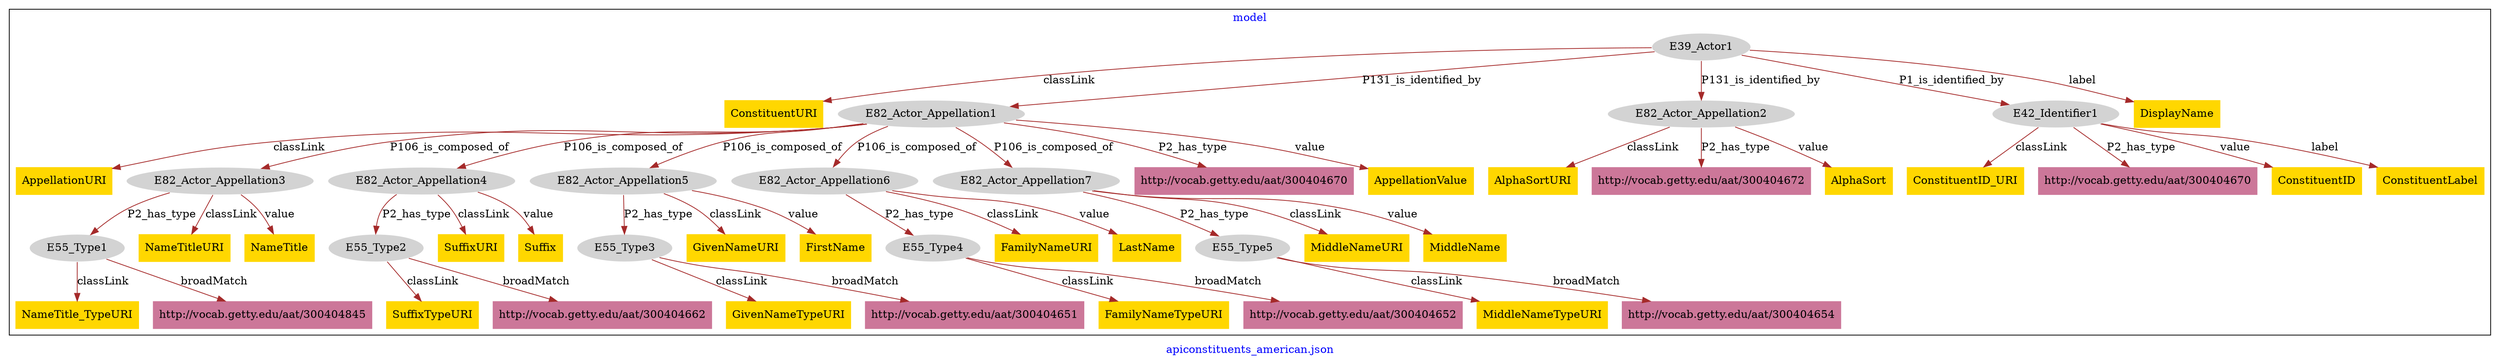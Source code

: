digraph n0 {
fontcolor="blue"
remincross="true"
label="apiconstituents_american.json"
subgraph cluster {
label="model"
n2[style="filled",color="white",fillcolor="lightgray",label="E39_Actor1"];
n3[shape="plaintext",style="filled",fillcolor="gold",label="ConstituentURI"];
n4[style="filled",color="white",fillcolor="lightgray",label="E82_Actor_Appellation1"];
n5[style="filled",color="white",fillcolor="lightgray",label="E82_Actor_Appellation2"];
n6[style="filled",color="white",fillcolor="lightgray",label="E42_Identifier1"];
n7[shape="plaintext",style="filled",fillcolor="gold",label="DisplayName"];
n8[shape="plaintext",style="filled",fillcolor="gold",label="ConstituentID_URI"];
n9[shape="plaintext",style="filled",fillcolor="#CC7799",label="http://vocab.getty.edu/aat/300404670"];
n10[shape="plaintext",style="filled",fillcolor="gold",label="ConstituentID"];
n11[shape="plaintext",style="filled",fillcolor="gold",label="ConstituentLabel"];
n12[style="filled",color="white",fillcolor="lightgray",label="E55_Type1"];
n13[shape="plaintext",style="filled",fillcolor="gold",label="NameTitle_TypeURI"];
n14[shape="plaintext",style="filled",fillcolor="#CC7799",label="http://vocab.getty.edu/aat/300404845"];
n15[style="filled",color="white",fillcolor="lightgray",label="E55_Type2"];
n16[shape="plaintext",style="filled",fillcolor="gold",label="SuffixTypeURI"];
n17[shape="plaintext",style="filled",fillcolor="#CC7799",label="http://vocab.getty.edu/aat/300404662"];
n18[style="filled",color="white",fillcolor="lightgray",label="E55_Type3"];
n19[shape="plaintext",style="filled",fillcolor="gold",label="GivenNameTypeURI"];
n20[shape="plaintext",style="filled",fillcolor="#CC7799",label="http://vocab.getty.edu/aat/300404651"];
n21[style="filled",color="white",fillcolor="lightgray",label="E55_Type4"];
n22[shape="plaintext",style="filled",fillcolor="gold",label="FamilyNameTypeURI"];
n23[shape="plaintext",style="filled",fillcolor="#CC7799",label="http://vocab.getty.edu/aat/300404652"];
n24[style="filled",color="white",fillcolor="lightgray",label="E55_Type5"];
n25[shape="plaintext",style="filled",fillcolor="gold",label="MiddleNameTypeURI"];
n26[shape="plaintext",style="filled",fillcolor="#CC7799",label="http://vocab.getty.edu/aat/300404654"];
n27[shape="plaintext",style="filled",fillcolor="gold",label="AppellationURI"];
n28[style="filled",color="white",fillcolor="lightgray",label="E82_Actor_Appellation3"];
n29[style="filled",color="white",fillcolor="lightgray",label="E82_Actor_Appellation4"];
n30[style="filled",color="white",fillcolor="lightgray",label="E82_Actor_Appellation5"];
n31[style="filled",color="white",fillcolor="lightgray",label="E82_Actor_Appellation6"];
n32[style="filled",color="white",fillcolor="lightgray",label="E82_Actor_Appellation7"];
n33[shape="plaintext",style="filled",fillcolor="#CC7799",label="http://vocab.getty.edu/aat/300404670"];
n34[shape="plaintext",style="filled",fillcolor="gold",label="AppellationValue"];
n35[shape="plaintext",style="filled",fillcolor="gold",label="AlphaSortURI"];
n36[shape="plaintext",style="filled",fillcolor="#CC7799",label="http://vocab.getty.edu/aat/300404672"];
n37[shape="plaintext",style="filled",fillcolor="gold",label="AlphaSort"];
n38[shape="plaintext",style="filled",fillcolor="gold",label="NameTitleURI"];
n39[shape="plaintext",style="filled",fillcolor="gold",label="NameTitle"];
n40[shape="plaintext",style="filled",fillcolor="gold",label="SuffixURI"];
n41[shape="plaintext",style="filled",fillcolor="gold",label="Suffix"];
n42[shape="plaintext",style="filled",fillcolor="gold",label="GivenNameURI"];
n43[shape="plaintext",style="filled",fillcolor="gold",label="FirstName"];
n44[shape="plaintext",style="filled",fillcolor="gold",label="FamilyNameURI"];
n45[shape="plaintext",style="filled",fillcolor="gold",label="LastName"];
n46[shape="plaintext",style="filled",fillcolor="gold",label="MiddleNameURI"];
n47[shape="plaintext",style="filled",fillcolor="gold",label="MiddleName"];
}
n2 -> n3[color="brown",fontcolor="black",label="classLink"]
n2 -> n4[color="brown",fontcolor="black",label="P131_is_identified_by"]
n2 -> n5[color="brown",fontcolor="black",label="P131_is_identified_by"]
n2 -> n6[color="brown",fontcolor="black",label="P1_is_identified_by"]
n2 -> n7[color="brown",fontcolor="black",label="label"]
n6 -> n8[color="brown",fontcolor="black",label="classLink"]
n6 -> n9[color="brown",fontcolor="black",label="P2_has_type"]
n6 -> n10[color="brown",fontcolor="black",label="value"]
n6 -> n11[color="brown",fontcolor="black",label="label"]
n12 -> n13[color="brown",fontcolor="black",label="classLink"]
n12 -> n14[color="brown",fontcolor="black",label="broadMatch"]
n15 -> n16[color="brown",fontcolor="black",label="classLink"]
n15 -> n17[color="brown",fontcolor="black",label="broadMatch"]
n18 -> n19[color="brown",fontcolor="black",label="classLink"]
n18 -> n20[color="brown",fontcolor="black",label="broadMatch"]
n21 -> n22[color="brown",fontcolor="black",label="classLink"]
n21 -> n23[color="brown",fontcolor="black",label="broadMatch"]
n24 -> n25[color="brown",fontcolor="black",label="classLink"]
n24 -> n26[color="brown",fontcolor="black",label="broadMatch"]
n4 -> n27[color="brown",fontcolor="black",label="classLink"]
n4 -> n28[color="brown",fontcolor="black",label="P106_is_composed_of"]
n4 -> n29[color="brown",fontcolor="black",label="P106_is_composed_of"]
n4 -> n30[color="brown",fontcolor="black",label="P106_is_composed_of"]
n4 -> n31[color="brown",fontcolor="black",label="P106_is_composed_of"]
n4 -> n32[color="brown",fontcolor="black",label="P106_is_composed_of"]
n4 -> n33[color="brown",fontcolor="black",label="P2_has_type"]
n4 -> n34[color="brown",fontcolor="black",label="value"]
n5 -> n35[color="brown",fontcolor="black",label="classLink"]
n5 -> n36[color="brown",fontcolor="black",label="P2_has_type"]
n5 -> n37[color="brown",fontcolor="black",label="value"]
n28 -> n38[color="brown",fontcolor="black",label="classLink"]
n28 -> n12[color="brown",fontcolor="black",label="P2_has_type"]
n28 -> n39[color="brown",fontcolor="black",label="value"]
n29 -> n40[color="brown",fontcolor="black",label="classLink"]
n29 -> n15[color="brown",fontcolor="black",label="P2_has_type"]
n29 -> n41[color="brown",fontcolor="black",label="value"]
n30 -> n42[color="brown",fontcolor="black",label="classLink"]
n30 -> n18[color="brown",fontcolor="black",label="P2_has_type"]
n30 -> n43[color="brown",fontcolor="black",label="value"]
n31 -> n44[color="brown",fontcolor="black",label="classLink"]
n31 -> n21[color="brown",fontcolor="black",label="P2_has_type"]
n31 -> n45[color="brown",fontcolor="black",label="value"]
n32 -> n46[color="brown",fontcolor="black",label="classLink"]
n32 -> n24[color="brown",fontcolor="black",label="P2_has_type"]
n32 -> n47[color="brown",fontcolor="black",label="value"]
}
